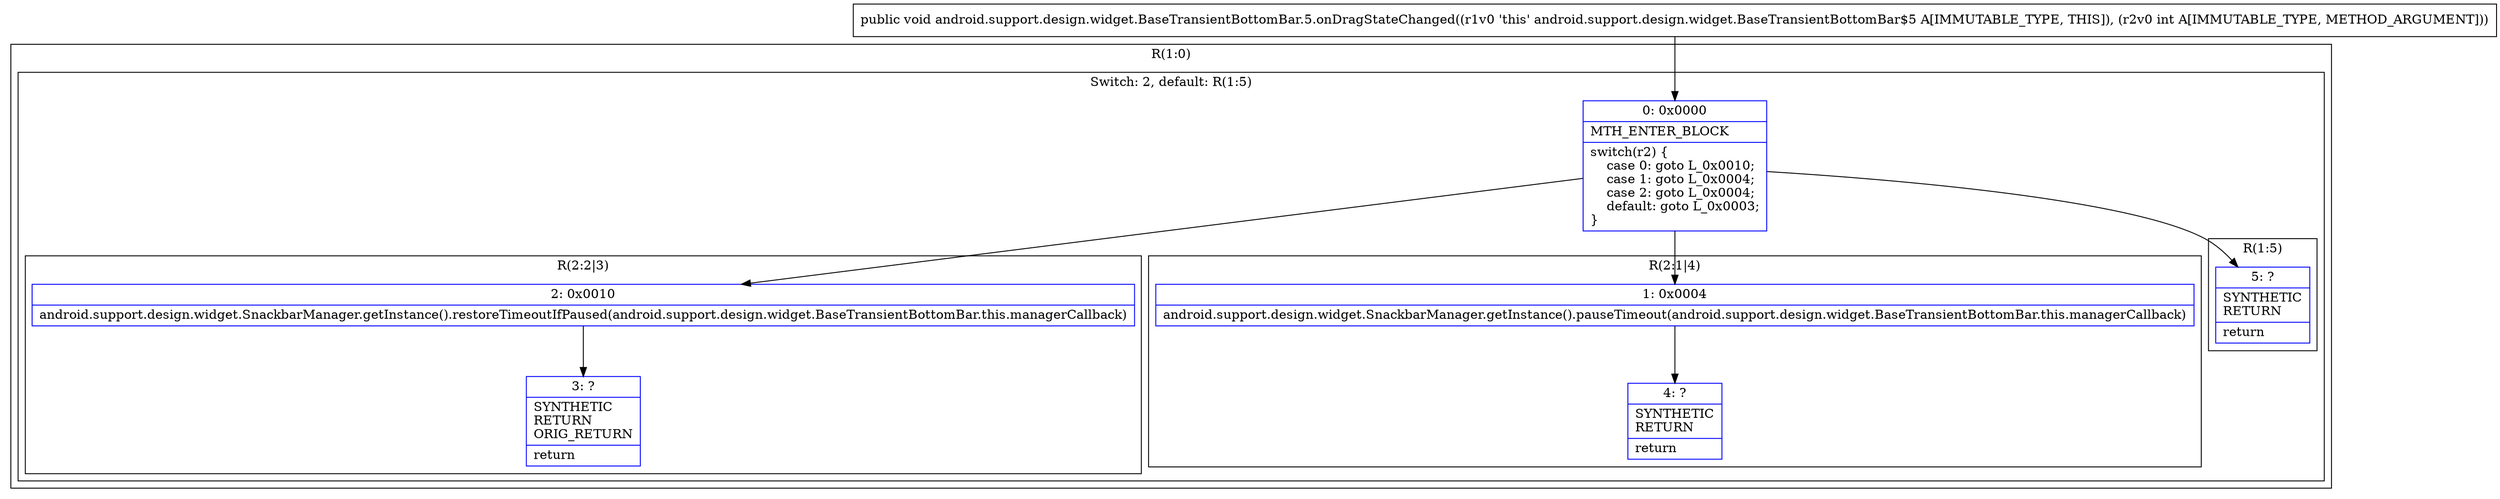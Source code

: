 digraph "CFG forandroid.support.design.widget.BaseTransientBottomBar.5.onDragStateChanged(I)V" {
subgraph cluster_Region_2064559164 {
label = "R(1:0)";
node [shape=record,color=blue];
subgraph cluster_SwitchRegion_348415582 {
label = "Switch: 2, default: R(1:5)";
node [shape=record,color=blue];
Node_0 [shape=record,label="{0\:\ 0x0000|MTH_ENTER_BLOCK\l|switch(r2) \{\l    case 0: goto L_0x0010;\l    case 1: goto L_0x0004;\l    case 2: goto L_0x0004;\l    default: goto L_0x0003;\l\}\l}"];
subgraph cluster_Region_334754056 {
label = "R(2:2|3)";
node [shape=record,color=blue];
Node_2 [shape=record,label="{2\:\ 0x0010|android.support.design.widget.SnackbarManager.getInstance().restoreTimeoutIfPaused(android.support.design.widget.BaseTransientBottomBar.this.managerCallback)\l}"];
Node_3 [shape=record,label="{3\:\ ?|SYNTHETIC\lRETURN\lORIG_RETURN\l|return\l}"];
}
subgraph cluster_Region_554979908 {
label = "R(2:1|4)";
node [shape=record,color=blue];
Node_1 [shape=record,label="{1\:\ 0x0004|android.support.design.widget.SnackbarManager.getInstance().pauseTimeout(android.support.design.widget.BaseTransientBottomBar.this.managerCallback)\l}"];
Node_4 [shape=record,label="{4\:\ ?|SYNTHETIC\lRETURN\l|return\l}"];
}
subgraph cluster_Region_804615446 {
label = "R(1:5)";
node [shape=record,color=blue];
Node_5 [shape=record,label="{5\:\ ?|SYNTHETIC\lRETURN\l|return\l}"];
}
}
}
MethodNode[shape=record,label="{public void android.support.design.widget.BaseTransientBottomBar.5.onDragStateChanged((r1v0 'this' android.support.design.widget.BaseTransientBottomBar$5 A[IMMUTABLE_TYPE, THIS]), (r2v0 int A[IMMUTABLE_TYPE, METHOD_ARGUMENT])) }"];
MethodNode -> Node_0;
Node_0 -> Node_1;
Node_0 -> Node_2;
Node_0 -> Node_5;
Node_2 -> Node_3;
Node_1 -> Node_4;
}

